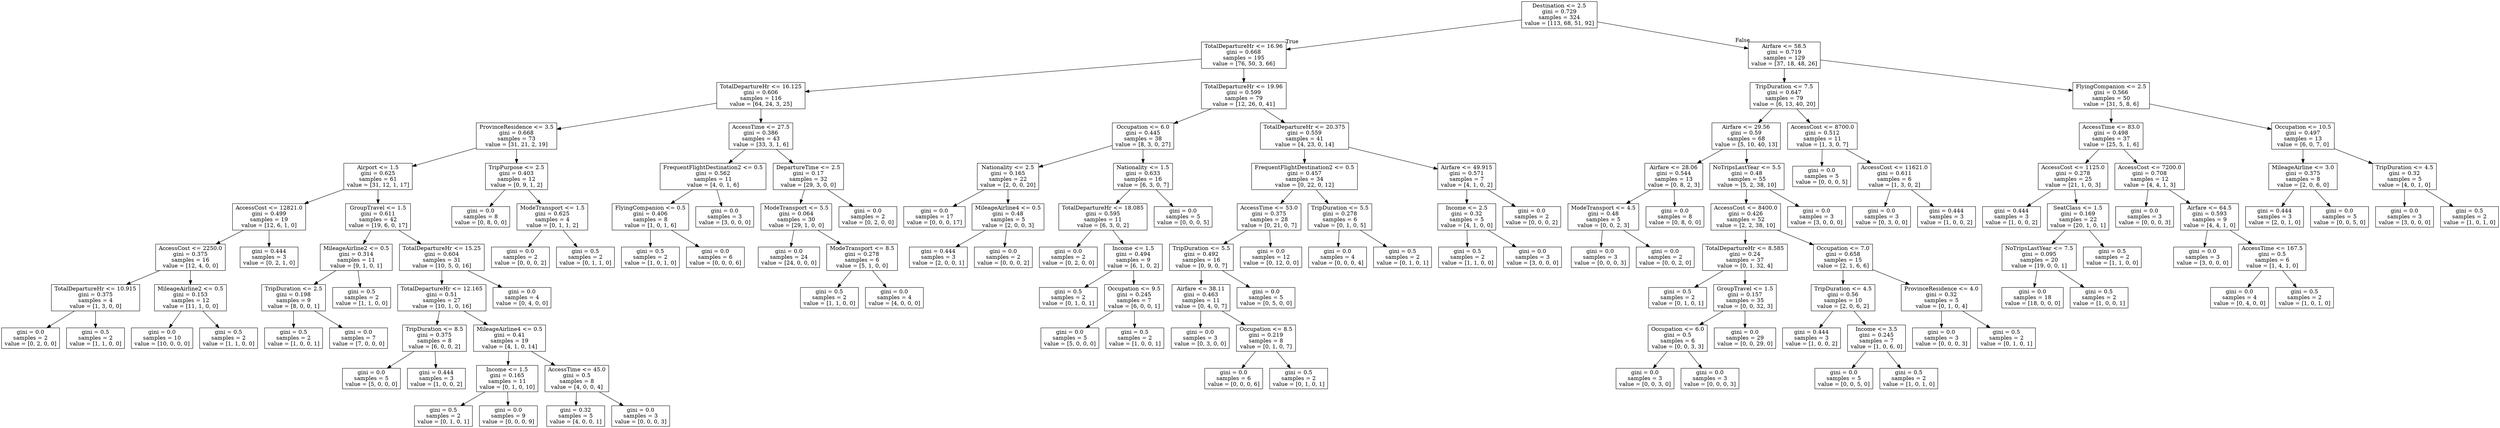 digraph Tree {
node [shape=box] ;
0 [label="Destination <= 2.5\ngini = 0.729\nsamples = 324\nvalue = [113, 68, 51, 92]"] ;
1 [label="TotalDepartureHr <= 16.96\ngini = 0.668\nsamples = 195\nvalue = [76, 50, 3, 66]"] ;
0 -> 1 [labeldistance=2.5, labelangle=45, headlabel="True"] ;
2 [label="TotalDepartureHr <= 16.125\ngini = 0.606\nsamples = 116\nvalue = [64, 24, 3, 25]"] ;
1 -> 2 ;
3 [label="ProvinceResidence <= 3.5\ngini = 0.668\nsamples = 73\nvalue = [31, 21, 2, 19]"] ;
2 -> 3 ;
4 [label="Airport <= 1.5\ngini = 0.625\nsamples = 61\nvalue = [31, 12, 1, 17]"] ;
3 -> 4 ;
5 [label="AccessCost <= 12821.0\ngini = 0.499\nsamples = 19\nvalue = [12, 6, 1, 0]"] ;
4 -> 5 ;
6 [label="AccessCost <= 2250.0\ngini = 0.375\nsamples = 16\nvalue = [12, 4, 0, 0]"] ;
5 -> 6 ;
7 [label="TotalDepartureHr <= 10.915\ngini = 0.375\nsamples = 4\nvalue = [1, 3, 0, 0]"] ;
6 -> 7 ;
8 [label="gini = 0.0\nsamples = 2\nvalue = [0, 2, 0, 0]"] ;
7 -> 8 ;
9 [label="gini = 0.5\nsamples = 2\nvalue = [1, 1, 0, 0]"] ;
7 -> 9 ;
10 [label="MileageAirline2 <= 0.5\ngini = 0.153\nsamples = 12\nvalue = [11, 1, 0, 0]"] ;
6 -> 10 ;
11 [label="gini = 0.0\nsamples = 10\nvalue = [10, 0, 0, 0]"] ;
10 -> 11 ;
12 [label="gini = 0.5\nsamples = 2\nvalue = [1, 1, 0, 0]"] ;
10 -> 12 ;
13 [label="gini = 0.444\nsamples = 3\nvalue = [0, 2, 1, 0]"] ;
5 -> 13 ;
14 [label="GroupTravel <= 1.5\ngini = 0.611\nsamples = 42\nvalue = [19, 6, 0, 17]"] ;
4 -> 14 ;
15 [label="MileageAirline2 <= 0.5\ngini = 0.314\nsamples = 11\nvalue = [9, 1, 0, 1]"] ;
14 -> 15 ;
16 [label="TripDuration <= 2.5\ngini = 0.198\nsamples = 9\nvalue = [8, 0, 0, 1]"] ;
15 -> 16 ;
17 [label="gini = 0.5\nsamples = 2\nvalue = [1, 0, 0, 1]"] ;
16 -> 17 ;
18 [label="gini = 0.0\nsamples = 7\nvalue = [7, 0, 0, 0]"] ;
16 -> 18 ;
19 [label="gini = 0.5\nsamples = 2\nvalue = [1, 1, 0, 0]"] ;
15 -> 19 ;
20 [label="TotalDepartureHr <= 15.25\ngini = 0.604\nsamples = 31\nvalue = [10, 5, 0, 16]"] ;
14 -> 20 ;
21 [label="TotalDepartureHr <= 12.165\ngini = 0.51\nsamples = 27\nvalue = [10, 1, 0, 16]"] ;
20 -> 21 ;
22 [label="TripDuration <= 8.5\ngini = 0.375\nsamples = 8\nvalue = [6, 0, 0, 2]"] ;
21 -> 22 ;
23 [label="gini = 0.0\nsamples = 5\nvalue = [5, 0, 0, 0]"] ;
22 -> 23 ;
24 [label="gini = 0.444\nsamples = 3\nvalue = [1, 0, 0, 2]"] ;
22 -> 24 ;
25 [label="MileageAirline4 <= 0.5\ngini = 0.41\nsamples = 19\nvalue = [4, 1, 0, 14]"] ;
21 -> 25 ;
26 [label="Income <= 1.5\ngini = 0.165\nsamples = 11\nvalue = [0, 1, 0, 10]"] ;
25 -> 26 ;
27 [label="gini = 0.5\nsamples = 2\nvalue = [0, 1, 0, 1]"] ;
26 -> 27 ;
28 [label="gini = 0.0\nsamples = 9\nvalue = [0, 0, 0, 9]"] ;
26 -> 28 ;
29 [label="AccessTime <= 45.0\ngini = 0.5\nsamples = 8\nvalue = [4, 0, 0, 4]"] ;
25 -> 29 ;
30 [label="gini = 0.32\nsamples = 5\nvalue = [4, 0, 0, 1]"] ;
29 -> 30 ;
31 [label="gini = 0.0\nsamples = 3\nvalue = [0, 0, 0, 3]"] ;
29 -> 31 ;
32 [label="gini = 0.0\nsamples = 4\nvalue = [0, 4, 0, 0]"] ;
20 -> 32 ;
33 [label="TripPurpose <= 2.5\ngini = 0.403\nsamples = 12\nvalue = [0, 9, 1, 2]"] ;
3 -> 33 ;
34 [label="gini = 0.0\nsamples = 8\nvalue = [0, 8, 0, 0]"] ;
33 -> 34 ;
35 [label="ModeTransport <= 1.5\ngini = 0.625\nsamples = 4\nvalue = [0, 1, 1, 2]"] ;
33 -> 35 ;
36 [label="gini = 0.0\nsamples = 2\nvalue = [0, 0, 0, 2]"] ;
35 -> 36 ;
37 [label="gini = 0.5\nsamples = 2\nvalue = [0, 1, 1, 0]"] ;
35 -> 37 ;
38 [label="AccessTime <= 27.5\ngini = 0.386\nsamples = 43\nvalue = [33, 3, 1, 6]"] ;
2 -> 38 ;
39 [label="FrequentFlightDestination2 <= 0.5\ngini = 0.562\nsamples = 11\nvalue = [4, 0, 1, 6]"] ;
38 -> 39 ;
40 [label="FlyingCompanion <= 0.5\ngini = 0.406\nsamples = 8\nvalue = [1, 0, 1, 6]"] ;
39 -> 40 ;
41 [label="gini = 0.5\nsamples = 2\nvalue = [1, 0, 1, 0]"] ;
40 -> 41 ;
42 [label="gini = 0.0\nsamples = 6\nvalue = [0, 0, 0, 6]"] ;
40 -> 42 ;
43 [label="gini = 0.0\nsamples = 3\nvalue = [3, 0, 0, 0]"] ;
39 -> 43 ;
44 [label="DepartureTime <= 2.5\ngini = 0.17\nsamples = 32\nvalue = [29, 3, 0, 0]"] ;
38 -> 44 ;
45 [label="ModeTransport <= 5.5\ngini = 0.064\nsamples = 30\nvalue = [29, 1, 0, 0]"] ;
44 -> 45 ;
46 [label="gini = 0.0\nsamples = 24\nvalue = [24, 0, 0, 0]"] ;
45 -> 46 ;
47 [label="ModeTransport <= 8.5\ngini = 0.278\nsamples = 6\nvalue = [5, 1, 0, 0]"] ;
45 -> 47 ;
48 [label="gini = 0.5\nsamples = 2\nvalue = [1, 1, 0, 0]"] ;
47 -> 48 ;
49 [label="gini = 0.0\nsamples = 4\nvalue = [4, 0, 0, 0]"] ;
47 -> 49 ;
50 [label="gini = 0.0\nsamples = 2\nvalue = [0, 2, 0, 0]"] ;
44 -> 50 ;
51 [label="TotalDepartureHr <= 19.96\ngini = 0.599\nsamples = 79\nvalue = [12, 26, 0, 41]"] ;
1 -> 51 ;
52 [label="Occupation <= 6.0\ngini = 0.445\nsamples = 38\nvalue = [8, 3, 0, 27]"] ;
51 -> 52 ;
53 [label="Nationality <= 2.5\ngini = 0.165\nsamples = 22\nvalue = [2, 0, 0, 20]"] ;
52 -> 53 ;
54 [label="gini = 0.0\nsamples = 17\nvalue = [0, 0, 0, 17]"] ;
53 -> 54 ;
55 [label="MileageAirline4 <= 0.5\ngini = 0.48\nsamples = 5\nvalue = [2, 0, 0, 3]"] ;
53 -> 55 ;
56 [label="gini = 0.444\nsamples = 3\nvalue = [2, 0, 0, 1]"] ;
55 -> 56 ;
57 [label="gini = 0.0\nsamples = 2\nvalue = [0, 0, 0, 2]"] ;
55 -> 57 ;
58 [label="Nationality <= 1.5\ngini = 0.633\nsamples = 16\nvalue = [6, 3, 0, 7]"] ;
52 -> 58 ;
59 [label="TotalDepartureHr <= 18.085\ngini = 0.595\nsamples = 11\nvalue = [6, 3, 0, 2]"] ;
58 -> 59 ;
60 [label="gini = 0.0\nsamples = 2\nvalue = [0, 2, 0, 0]"] ;
59 -> 60 ;
61 [label="Income <= 1.5\ngini = 0.494\nsamples = 9\nvalue = [6, 1, 0, 2]"] ;
59 -> 61 ;
62 [label="gini = 0.5\nsamples = 2\nvalue = [0, 1, 0, 1]"] ;
61 -> 62 ;
63 [label="Occupation <= 9.5\ngini = 0.245\nsamples = 7\nvalue = [6, 0, 0, 1]"] ;
61 -> 63 ;
64 [label="gini = 0.0\nsamples = 5\nvalue = [5, 0, 0, 0]"] ;
63 -> 64 ;
65 [label="gini = 0.5\nsamples = 2\nvalue = [1, 0, 0, 1]"] ;
63 -> 65 ;
66 [label="gini = 0.0\nsamples = 5\nvalue = [0, 0, 0, 5]"] ;
58 -> 66 ;
67 [label="TotalDepartureHr <= 20.375\ngini = 0.559\nsamples = 41\nvalue = [4, 23, 0, 14]"] ;
51 -> 67 ;
68 [label="FrequentFlightDestination2 <= 0.5\ngini = 0.457\nsamples = 34\nvalue = [0, 22, 0, 12]"] ;
67 -> 68 ;
69 [label="AccessTime <= 53.0\ngini = 0.375\nsamples = 28\nvalue = [0, 21, 0, 7]"] ;
68 -> 69 ;
70 [label="TripDuration <= 5.5\ngini = 0.492\nsamples = 16\nvalue = [0, 9, 0, 7]"] ;
69 -> 70 ;
71 [label="Airfare <= 38.11\ngini = 0.463\nsamples = 11\nvalue = [0, 4, 0, 7]"] ;
70 -> 71 ;
72 [label="gini = 0.0\nsamples = 3\nvalue = [0, 3, 0, 0]"] ;
71 -> 72 ;
73 [label="Occupation <= 8.5\ngini = 0.219\nsamples = 8\nvalue = [0, 1, 0, 7]"] ;
71 -> 73 ;
74 [label="gini = 0.0\nsamples = 6\nvalue = [0, 0, 0, 6]"] ;
73 -> 74 ;
75 [label="gini = 0.5\nsamples = 2\nvalue = [0, 1, 0, 1]"] ;
73 -> 75 ;
76 [label="gini = 0.0\nsamples = 5\nvalue = [0, 5, 0, 0]"] ;
70 -> 76 ;
77 [label="gini = 0.0\nsamples = 12\nvalue = [0, 12, 0, 0]"] ;
69 -> 77 ;
78 [label="TripDuration <= 5.5\ngini = 0.278\nsamples = 6\nvalue = [0, 1, 0, 5]"] ;
68 -> 78 ;
79 [label="gini = 0.0\nsamples = 4\nvalue = [0, 0, 0, 4]"] ;
78 -> 79 ;
80 [label="gini = 0.5\nsamples = 2\nvalue = [0, 1, 0, 1]"] ;
78 -> 80 ;
81 [label="Airfare <= 49.915\ngini = 0.571\nsamples = 7\nvalue = [4, 1, 0, 2]"] ;
67 -> 81 ;
82 [label="Income <= 2.5\ngini = 0.32\nsamples = 5\nvalue = [4, 1, 0, 0]"] ;
81 -> 82 ;
83 [label="gini = 0.5\nsamples = 2\nvalue = [1, 1, 0, 0]"] ;
82 -> 83 ;
84 [label="gini = 0.0\nsamples = 3\nvalue = [3, 0, 0, 0]"] ;
82 -> 84 ;
85 [label="gini = 0.0\nsamples = 2\nvalue = [0, 0, 0, 2]"] ;
81 -> 85 ;
86 [label="Airfare <= 58.5\ngini = 0.719\nsamples = 129\nvalue = [37, 18, 48, 26]"] ;
0 -> 86 [labeldistance=2.5, labelangle=-45, headlabel="False"] ;
87 [label="TripDuration <= 7.5\ngini = 0.647\nsamples = 79\nvalue = [6, 13, 40, 20]"] ;
86 -> 87 ;
88 [label="Airfare <= 29.56\ngini = 0.59\nsamples = 68\nvalue = [5, 10, 40, 13]"] ;
87 -> 88 ;
89 [label="Airfare <= 28.06\ngini = 0.544\nsamples = 13\nvalue = [0, 8, 2, 3]"] ;
88 -> 89 ;
90 [label="ModeTransport <= 4.5\ngini = 0.48\nsamples = 5\nvalue = [0, 0, 2, 3]"] ;
89 -> 90 ;
91 [label="gini = 0.0\nsamples = 3\nvalue = [0, 0, 0, 3]"] ;
90 -> 91 ;
92 [label="gini = 0.0\nsamples = 2\nvalue = [0, 0, 2, 0]"] ;
90 -> 92 ;
93 [label="gini = 0.0\nsamples = 8\nvalue = [0, 8, 0, 0]"] ;
89 -> 93 ;
94 [label="NoTripsLastYear <= 5.5\ngini = 0.48\nsamples = 55\nvalue = [5, 2, 38, 10]"] ;
88 -> 94 ;
95 [label="AccessCost <= 8400.0\ngini = 0.426\nsamples = 52\nvalue = [2, 2, 38, 10]"] ;
94 -> 95 ;
96 [label="TotalDepartureHr <= 8.585\ngini = 0.24\nsamples = 37\nvalue = [0, 1, 32, 4]"] ;
95 -> 96 ;
97 [label="gini = 0.5\nsamples = 2\nvalue = [0, 1, 0, 1]"] ;
96 -> 97 ;
98 [label="GroupTravel <= 1.5\ngini = 0.157\nsamples = 35\nvalue = [0, 0, 32, 3]"] ;
96 -> 98 ;
99 [label="Occupation <= 6.0\ngini = 0.5\nsamples = 6\nvalue = [0, 0, 3, 3]"] ;
98 -> 99 ;
100 [label="gini = 0.0\nsamples = 3\nvalue = [0, 0, 3, 0]"] ;
99 -> 100 ;
101 [label="gini = 0.0\nsamples = 3\nvalue = [0, 0, 0, 3]"] ;
99 -> 101 ;
102 [label="gini = 0.0\nsamples = 29\nvalue = [0, 0, 29, 0]"] ;
98 -> 102 ;
103 [label="Occupation <= 7.0\ngini = 0.658\nsamples = 15\nvalue = [2, 1, 6, 6]"] ;
95 -> 103 ;
104 [label="TripDuration <= 4.5\ngini = 0.56\nsamples = 10\nvalue = [2, 0, 6, 2]"] ;
103 -> 104 ;
105 [label="gini = 0.444\nsamples = 3\nvalue = [1, 0, 0, 2]"] ;
104 -> 105 ;
106 [label="Income <= 3.5\ngini = 0.245\nsamples = 7\nvalue = [1, 0, 6, 0]"] ;
104 -> 106 ;
107 [label="gini = 0.0\nsamples = 5\nvalue = [0, 0, 5, 0]"] ;
106 -> 107 ;
108 [label="gini = 0.5\nsamples = 2\nvalue = [1, 0, 1, 0]"] ;
106 -> 108 ;
109 [label="ProvinceResidence <= 4.0\ngini = 0.32\nsamples = 5\nvalue = [0, 1, 0, 4]"] ;
103 -> 109 ;
110 [label="gini = 0.0\nsamples = 3\nvalue = [0, 0, 0, 3]"] ;
109 -> 110 ;
111 [label="gini = 0.5\nsamples = 2\nvalue = [0, 1, 0, 1]"] ;
109 -> 111 ;
112 [label="gini = 0.0\nsamples = 3\nvalue = [3, 0, 0, 0]"] ;
94 -> 112 ;
113 [label="AccessCost <= 8700.0\ngini = 0.512\nsamples = 11\nvalue = [1, 3, 0, 7]"] ;
87 -> 113 ;
114 [label="gini = 0.0\nsamples = 5\nvalue = [0, 0, 0, 5]"] ;
113 -> 114 ;
115 [label="AccessCost <= 11621.0\ngini = 0.611\nsamples = 6\nvalue = [1, 3, 0, 2]"] ;
113 -> 115 ;
116 [label="gini = 0.0\nsamples = 3\nvalue = [0, 3, 0, 0]"] ;
115 -> 116 ;
117 [label="gini = 0.444\nsamples = 3\nvalue = [1, 0, 0, 2]"] ;
115 -> 117 ;
118 [label="FlyingCompanion <= 2.5\ngini = 0.566\nsamples = 50\nvalue = [31, 5, 8, 6]"] ;
86 -> 118 ;
119 [label="AccessTime <= 83.0\ngini = 0.498\nsamples = 37\nvalue = [25, 5, 1, 6]"] ;
118 -> 119 ;
120 [label="AccessCost <= 1125.0\ngini = 0.278\nsamples = 25\nvalue = [21, 1, 0, 3]"] ;
119 -> 120 ;
121 [label="gini = 0.444\nsamples = 3\nvalue = [1, 0, 0, 2]"] ;
120 -> 121 ;
122 [label="SeatClass <= 1.5\ngini = 0.169\nsamples = 22\nvalue = [20, 1, 0, 1]"] ;
120 -> 122 ;
123 [label="NoTripsLastYear <= 7.5\ngini = 0.095\nsamples = 20\nvalue = [19, 0, 0, 1]"] ;
122 -> 123 ;
124 [label="gini = 0.0\nsamples = 18\nvalue = [18, 0, 0, 0]"] ;
123 -> 124 ;
125 [label="gini = 0.5\nsamples = 2\nvalue = [1, 0, 0, 1]"] ;
123 -> 125 ;
126 [label="gini = 0.5\nsamples = 2\nvalue = [1, 1, 0, 0]"] ;
122 -> 126 ;
127 [label="AccessCost <= 7200.0\ngini = 0.708\nsamples = 12\nvalue = [4, 4, 1, 3]"] ;
119 -> 127 ;
128 [label="gini = 0.0\nsamples = 3\nvalue = [0, 0, 0, 3]"] ;
127 -> 128 ;
129 [label="Airfare <= 64.5\ngini = 0.593\nsamples = 9\nvalue = [4, 4, 1, 0]"] ;
127 -> 129 ;
130 [label="gini = 0.0\nsamples = 3\nvalue = [3, 0, 0, 0]"] ;
129 -> 130 ;
131 [label="AccessTime <= 167.5\ngini = 0.5\nsamples = 6\nvalue = [1, 4, 1, 0]"] ;
129 -> 131 ;
132 [label="gini = 0.0\nsamples = 4\nvalue = [0, 4, 0, 0]"] ;
131 -> 132 ;
133 [label="gini = 0.5\nsamples = 2\nvalue = [1, 0, 1, 0]"] ;
131 -> 133 ;
134 [label="Occupation <= 10.5\ngini = 0.497\nsamples = 13\nvalue = [6, 0, 7, 0]"] ;
118 -> 134 ;
135 [label="MileageAirline <= 3.0\ngini = 0.375\nsamples = 8\nvalue = [2, 0, 6, 0]"] ;
134 -> 135 ;
136 [label="gini = 0.444\nsamples = 3\nvalue = [2, 0, 1, 0]"] ;
135 -> 136 ;
137 [label="gini = 0.0\nsamples = 5\nvalue = [0, 0, 5, 0]"] ;
135 -> 137 ;
138 [label="TripDuration <= 4.5\ngini = 0.32\nsamples = 5\nvalue = [4, 0, 1, 0]"] ;
134 -> 138 ;
139 [label="gini = 0.0\nsamples = 3\nvalue = [3, 0, 0, 0]"] ;
138 -> 139 ;
140 [label="gini = 0.5\nsamples = 2\nvalue = [1, 0, 1, 0]"] ;
138 -> 140 ;
}